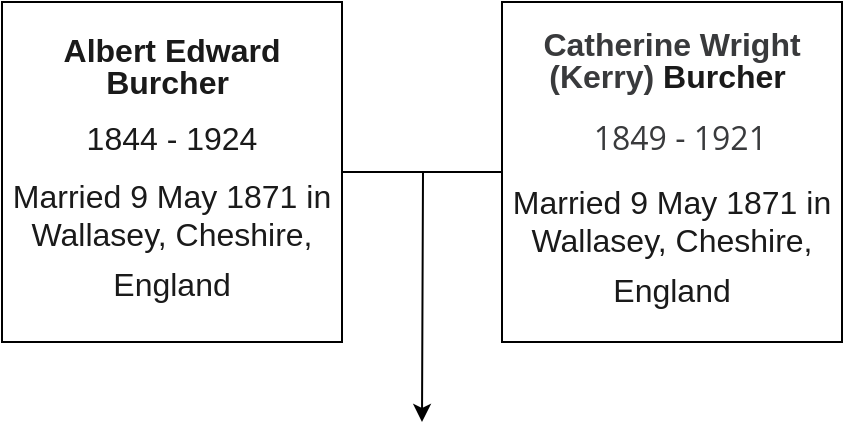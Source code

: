 <mxfile version="24.5.5" type="github">
  <diagram name="Page-1" id="OZU3ZvA2aPoWL_jV6k-2">
    <mxGraphModel dx="1304" dy="737" grid="1" gridSize="10" guides="1" tooltips="1" connect="1" arrows="1" fold="1" page="1" pageScale="1" pageWidth="827" pageHeight="1169" math="0" shadow="0">
      <root>
        <mxCell id="0" />
        <mxCell id="1" parent="0" />
        <mxCell id="ZmS5W_vSXkEM8_8rMccr-10" style="edgeStyle=orthogonalEdgeStyle;rounded=0;orthogonalLoop=1;jettySize=auto;html=1;exitX=1;exitY=0.5;exitDx=0;exitDy=0;entryX=0;entryY=0.5;entryDx=0;entryDy=0;endArrow=none;endFill=0;" edge="1" parent="1" source="ZmS5W_vSXkEM8_8rMccr-6" target="ZmS5W_vSXkEM8_8rMccr-7">
          <mxGeometry relative="1" as="geometry" />
        </mxCell>
        <mxCell id="ZmS5W_vSXkEM8_8rMccr-6" value="&lt;h1 style=&quot;margin: 0px 0px 0.7em; padding: 0px; border: 0px; font-stretch: inherit; line-height: 100%; font-size-adjust: inherit; font-kerning: inherit; font-variant-alternates: inherit; font-variant-ligatures: inherit; font-variant-numeric: inherit; font-variant-east-asian: inherit; font-variant-position: inherit; font-feature-settings: inherit; font-optical-sizing: inherit; font-variation-settings: inherit; overflow-wrap: break-word; font-size: 16px;&quot;&gt;&lt;font style=&quot;font-size: 16px;&quot; color=&quot;#1a1a1a&quot; face=&quot;Helvetica&quot;&gt;&lt;span style=&quot;margin: 0px; padding: 0px; border: 0px; font-style: inherit; font-variant-caps: inherit; font-stretch: inherit; line-height: inherit; font-size-adjust: inherit; font-kerning: inherit; font-variant-alternates: inherit; font-variant-ligatures: inherit; font-variant-numeric: inherit; font-variant-east-asian: inherit; font-variant-position: inherit; font-feature-settings: inherit; font-optical-sizing: inherit; font-variation-settings: inherit; overflow-wrap: break-word;&quot;&gt;&lt;font style=&quot;font-size: 16px;&quot;&gt;Albert Edward Burcher&lt;/font&gt;&lt;/span&gt;&amp;nbsp;&lt;/font&gt;&lt;/h1&gt;&lt;h1 style=&quot;margin: 0px 0px 0.7em; padding: 0px; border: 0px; font-stretch: inherit; line-height: 100%; font-size-adjust: inherit; font-kerning: inherit; font-variant-alternates: inherit; font-variant-ligatures: inherit; font-variant-numeric: inherit; font-variant-east-asian: inherit; font-variant-position: inherit; font-feature-settings: inherit; font-optical-sizing: inherit; font-variation-settings: inherit; overflow-wrap: break-word; font-size: 16px;&quot;&gt;&lt;span style=&quot;font-weight: normal;&quot;&gt;&lt;font face=&quot;Helvetica&quot; style=&quot;font-size: 16px;&quot; color=&quot;#1a1a1a&quot;&gt;1844 - 1924&lt;/font&gt;&lt;/span&gt;&lt;/h1&gt;&lt;div style=&quot;font-size: 16px;&quot;&gt;&lt;span style=&quot;background-color: rgb(255, 255, 255);&quot;&gt;&lt;font style=&quot;font-size: 16px;&quot; color=&quot;#1a1a1a&quot; face=&quot;Helvetica&quot;&gt;Married 9 May 1871 in Wallasey, Cheshire, England&lt;/font&gt;&lt;/span&gt;&lt;span style=&quot;font-size: 23px; font-family: qMxfg6gYd-HVo0lsF2Li; font-weight: normal;&quot;&gt;&lt;font style=&quot;font-size: 16px;&quot;&gt;&lt;br&gt;&lt;/font&gt;&lt;/span&gt;&lt;/div&gt;" style="whiteSpace=wrap;html=1;aspect=fixed;" vertex="1" parent="1">
          <mxGeometry x="110" y="40" width="170" height="170" as="geometry" />
        </mxCell>
        <mxCell id="ZmS5W_vSXkEM8_8rMccr-12" style="edgeStyle=orthogonalEdgeStyle;rounded=0;orthogonalLoop=1;jettySize=auto;html=1;exitX=0;exitY=0.5;exitDx=0;exitDy=0;" edge="1" parent="1" source="ZmS5W_vSXkEM8_8rMccr-7">
          <mxGeometry relative="1" as="geometry">
            <mxPoint x="320" y="250" as="targetPoint" />
          </mxGeometry>
        </mxCell>
        <mxCell id="ZmS5W_vSXkEM8_8rMccr-7" value="&lt;h1 style=&quot;margin: 0px 0px 0.7em; padding: 0px; border: 0px; font-stretch: inherit; line-height: 100%; font-size-adjust: inherit; font-kerning: inherit; font-variant-alternates: inherit; font-variant-ligatures: inherit; font-variant-numeric: inherit; font-variant-east-asian: inherit; font-variant-position: inherit; font-feature-settings: inherit; font-optical-sizing: inherit; font-variation-settings: inherit; overflow-wrap: break-word; font-size: 16px;&quot;&gt;&lt;span style=&quot;font-family: inherit; font-size: inherit; font-style: inherit; font-variant-caps: inherit; font-weight: inherit; color: rgb(57, 58, 60); text-align: start;&quot;&gt;Catherine Wright (Kerry)&lt;/span&gt;&lt;font style=&quot;font-size: 16px;&quot; color=&quot;#1a1a1a&quot; face=&quot;Helvetica&quot;&gt;&lt;span style=&quot;margin: 0px; padding: 0px; border: 0px; font-style: inherit; font-variant-caps: inherit; font-stretch: inherit; line-height: inherit; font-size-adjust: inherit; font-kerning: inherit; font-variant-alternates: inherit; font-variant-ligatures: inherit; font-variant-numeric: inherit; font-variant-east-asian: inherit; font-variant-position: inherit; font-feature-settings: inherit; font-optical-sizing: inherit; font-variation-settings: inherit; overflow-wrap: break-word;&quot;&gt;&lt;font style=&quot;font-size: 16px;&quot;&gt;&amp;nbsp;Burcher&lt;/font&gt;&lt;/span&gt;&amp;nbsp;&lt;/font&gt;&lt;/h1&gt;&lt;h1 style=&quot;margin: 0px 0px 0.7em; padding: 0px; border: 0px; font-stretch: inherit; line-height: 1.4em; font-family: &amp;quot;Open Sans&amp;quot;, Helvetica, Arial, sans-serif; font-size-adjust: inherit; font-kerning: inherit; font-variant-alternates: inherit; font-variant-ligatures: inherit; font-variant-numeric: inherit; font-variant-east-asian: inherit; font-variant-position: inherit; font-feature-settings: inherit; font-optical-sizing: inherit; font-variation-settings: inherit; overflow-wrap: break-word; color: rgb(57, 58, 60); font-size: 16px;&quot;&gt;&lt;span style=&quot;&quot;&gt;&amp;nbsp; &lt;/span&gt;&lt;font style=&quot;font-size: 16px; font-weight: normal;&quot;&gt;1849 - 1921&lt;/font&gt;&lt;/h1&gt;&lt;div style=&quot;font-size: 16px;&quot;&gt;&lt;span style=&quot;background-color: rgb(255, 255, 255);&quot;&gt;&lt;font style=&quot;font-size: 16px;&quot; color=&quot;#1a1a1a&quot; face=&quot;Helvetica&quot;&gt;Married 9 May 1871 in Wallasey, Cheshire, England&lt;/font&gt;&lt;/span&gt;&lt;span style=&quot;font-size: 23px; font-family: qMxfg6gYd-HVo0lsF2Li; font-weight: normal;&quot;&gt;&lt;font style=&quot;font-size: 16px;&quot;&gt;&lt;br&gt;&lt;/font&gt;&lt;/span&gt;&lt;/div&gt;" style="whiteSpace=wrap;html=1;aspect=fixed;" vertex="1" parent="1">
          <mxGeometry x="360" y="40" width="170" height="170" as="geometry" />
        </mxCell>
      </root>
    </mxGraphModel>
  </diagram>
</mxfile>
